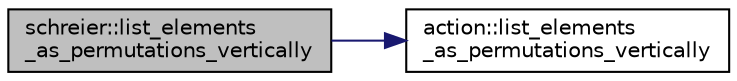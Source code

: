 digraph "schreier::list_elements_as_permutations_vertically"
{
  edge [fontname="Helvetica",fontsize="10",labelfontname="Helvetica",labelfontsize="10"];
  node [fontname="Helvetica",fontsize="10",shape=record];
  rankdir="LR";
  Node2941 [label="schreier::list_elements\l_as_permutations_vertically",height=0.2,width=0.4,color="black", fillcolor="grey75", style="filled", fontcolor="black"];
  Node2941 -> Node2942 [color="midnightblue",fontsize="10",style="solid",fontname="Helvetica"];
  Node2942 [label="action::list_elements\l_as_permutations_vertically",height=0.2,width=0.4,color="black", fillcolor="white", style="filled",URL="$d2/d86/classaction.html#a8e5fa7598aa46202e503a322c5eaa91f"];
}
